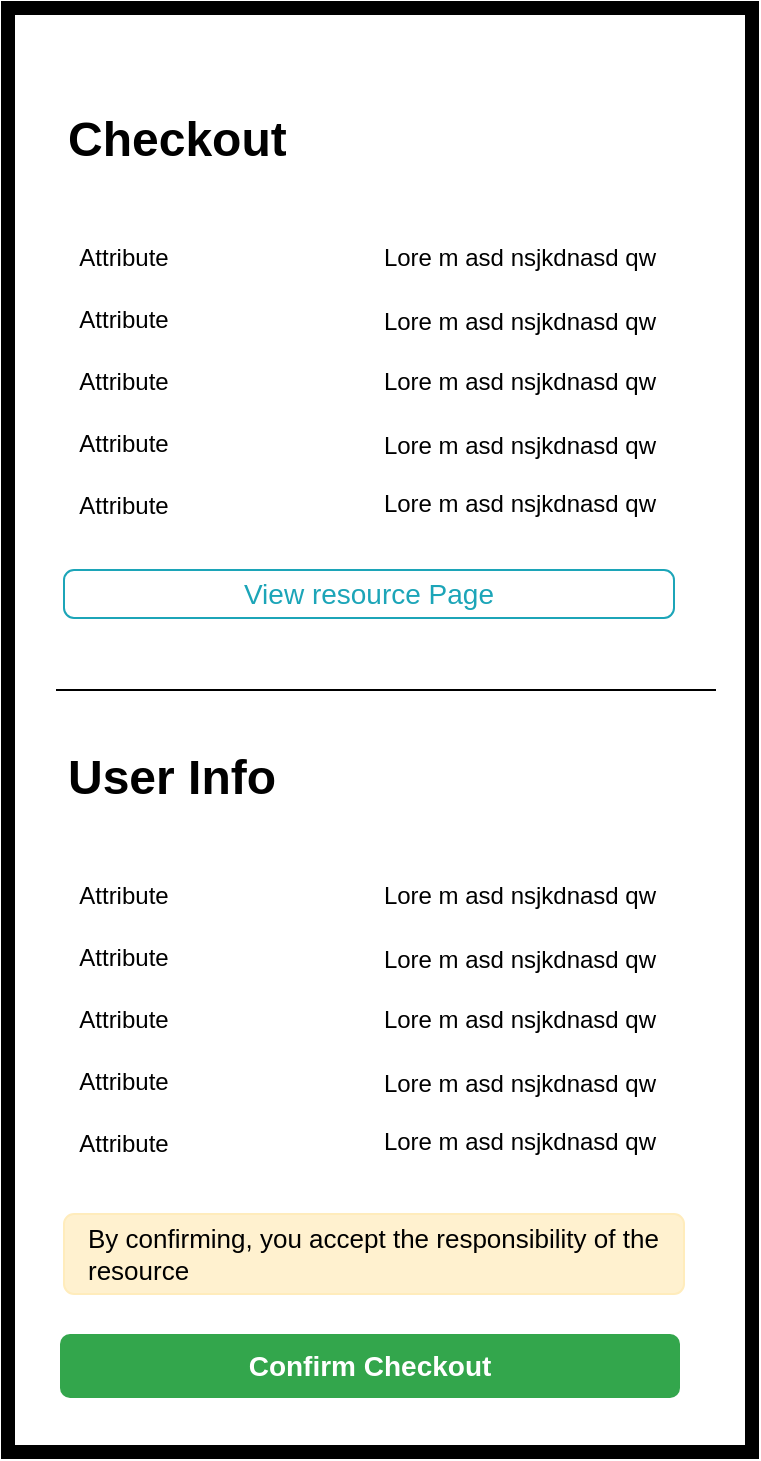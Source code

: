 <mxfile version="24.2.5" type="device">
  <diagram name="Page-1" id="vVJTJihIjDBYve6A6j79">
    <mxGraphModel dx="1886" dy="923" grid="0" gridSize="10" guides="1" tooltips="1" connect="1" arrows="1" fold="1" page="1" pageScale="1" pageWidth="827" pageHeight="1169" background="#ffffff" math="0" shadow="0">
      <root>
        <mxCell id="0" />
        <mxCell id="1" parent="0" />
        <mxCell id="7xN8WZBv5GPseo9ZZS8k-2" value="" style="rounded=0;whiteSpace=wrap;html=1;fillColor=none;movable=1;resizable=1;rotatable=1;deletable=1;editable=1;locked=0;connectable=1;strokeWidth=7;" vertex="1" parent="1">
          <mxGeometry x="225" y="221" width="372" height="722" as="geometry" />
        </mxCell>
        <mxCell id="7xN8WZBv5GPseo9ZZS8k-1" value="&lt;h1 style=&quot;margin-top: 0px;&quot;&gt;&lt;font color=&quot;#000000&quot;&gt;Checkout&lt;/font&gt;&lt;/h1&gt;" style="text;html=1;whiteSpace=wrap;overflow=hidden;rounded=0;container=0;" vertex="1" parent="1">
          <mxGeometry x="253" y="266" width="143" height="43" as="geometry" />
        </mxCell>
        <mxCell id="7xN8WZBv5GPseo9ZZS8k-4" value="" style="endArrow=none;html=1;rounded=0;" edge="1" parent="1">
          <mxGeometry width="50" height="50" relative="1" as="geometry">
            <mxPoint x="249" y="562" as="sourcePoint" />
            <mxPoint x="579" y="562" as="targetPoint" />
          </mxGeometry>
        </mxCell>
        <mxCell id="7xN8WZBv5GPseo9ZZS8k-5" value="&lt;font color=&quot;#000000&quot;&gt;Attribute&lt;/font&gt;" style="text;html=1;align=center;verticalAlign=middle;whiteSpace=wrap;rounded=0;container=0;" vertex="1" parent="1">
          <mxGeometry x="253" y="331" width="60" height="30" as="geometry" />
        </mxCell>
        <mxCell id="7xN8WZBv5GPseo9ZZS8k-6" value="&lt;font color=&quot;#000000&quot;&gt;Attribute&lt;/font&gt;" style="text;html=1;align=center;verticalAlign=middle;whiteSpace=wrap;rounded=0;container=0;" vertex="1" parent="1">
          <mxGeometry x="253" y="393" width="60" height="30" as="geometry" />
        </mxCell>
        <mxCell id="7xN8WZBv5GPseo9ZZS8k-7" value="&lt;font color=&quot;#000000&quot;&gt;Attribute&lt;/font&gt;" style="text;html=1;align=center;verticalAlign=middle;whiteSpace=wrap;rounded=0;container=0;" vertex="1" parent="1">
          <mxGeometry x="253" y="362" width="60" height="30" as="geometry" />
        </mxCell>
        <mxCell id="7xN8WZBv5GPseo9ZZS8k-8" value="&lt;font color=&quot;#000000&quot;&gt;Attribute&lt;/font&gt;" style="text;html=1;align=center;verticalAlign=middle;whiteSpace=wrap;rounded=0;container=0;" vertex="1" parent="1">
          <mxGeometry x="253" y="455" width="60" height="30" as="geometry" />
        </mxCell>
        <mxCell id="7xN8WZBv5GPseo9ZZS8k-9" value="&lt;font color=&quot;#000000&quot;&gt;Attribute&lt;/font&gt;" style="text;html=1;align=center;verticalAlign=middle;whiteSpace=wrap;rounded=0;container=0;" vertex="1" parent="1">
          <mxGeometry x="253" y="424" width="60" height="30" as="geometry" />
        </mxCell>
        <mxCell id="7xN8WZBv5GPseo9ZZS8k-10" value="&lt;font color=&quot;#000000&quot;&gt;Lore m asd nsjkdnasd qw&lt;/font&gt;" style="text;html=1;align=center;verticalAlign=middle;whiteSpace=wrap;rounded=0;container=0;" vertex="1" parent="1">
          <mxGeometry x="396" y="331" width="170" height="30" as="geometry" />
        </mxCell>
        <mxCell id="7xN8WZBv5GPseo9ZZS8k-11" value="&lt;font color=&quot;#000000&quot;&gt;Lore m asd nsjkdnasd qw&lt;/font&gt;" style="text;html=1;align=center;verticalAlign=middle;whiteSpace=wrap;rounded=0;container=0;" vertex="1" parent="1">
          <mxGeometry x="396" y="363" width="170" height="30" as="geometry" />
        </mxCell>
        <mxCell id="7xN8WZBv5GPseo9ZZS8k-12" value="&lt;font color=&quot;#000000&quot;&gt;Lore m asd nsjkdnasd qw&lt;/font&gt;" style="text;html=1;align=center;verticalAlign=middle;whiteSpace=wrap;rounded=0;container=0;" vertex="1" parent="1">
          <mxGeometry x="396" y="425" width="170" height="30" as="geometry" />
        </mxCell>
        <mxCell id="7xN8WZBv5GPseo9ZZS8k-13" value="&lt;font color=&quot;#000000&quot;&gt;Lore m asd nsjkdnasd qw&lt;/font&gt;" style="text;html=1;align=center;verticalAlign=middle;whiteSpace=wrap;rounded=0;container=0;" vertex="1" parent="1">
          <mxGeometry x="396" y="393" width="170" height="30" as="geometry" />
        </mxCell>
        <mxCell id="7xN8WZBv5GPseo9ZZS8k-14" value="&lt;font color=&quot;#000000&quot;&gt;Lore m asd nsjkdnasd qw&lt;/font&gt;" style="text;html=1;align=center;verticalAlign=middle;whiteSpace=wrap;rounded=0;container=0;" vertex="1" parent="1">
          <mxGeometry x="396" y="454" width="170" height="30" as="geometry" />
        </mxCell>
        <mxCell id="7xN8WZBv5GPseo9ZZS8k-16" value="View resource Page" style="html=1;shadow=0;dashed=0;shape=mxgraph.bootstrap.rrect;rSize=5;strokeColor=#1CA5B8;strokeWidth=1;fillColor=none;fontColor=#1CA5B8;whiteSpace=wrap;align=center;verticalAlign=middle;spacingLeft=0;fontStyle=0;fontSize=14;spacing=5;container=0;" vertex="1" parent="1">
          <mxGeometry x="253" y="502" width="305" height="24" as="geometry" />
        </mxCell>
        <mxCell id="7xN8WZBv5GPseo9ZZS8k-19" value="&lt;h1 style=&quot;margin-top: 0px;&quot;&gt;&lt;font color=&quot;#000000&quot;&gt;User Info&lt;/font&gt;&lt;/h1&gt;" style="text;html=1;whiteSpace=wrap;overflow=hidden;rounded=0;container=0;" vertex="1" parent="1">
          <mxGeometry x="253" y="585" width="143" height="43" as="geometry" />
        </mxCell>
        <mxCell id="7xN8WZBv5GPseo9ZZS8k-20" value="&lt;font color=&quot;#000000&quot;&gt;Attribute&lt;/font&gt;" style="text;html=1;align=center;verticalAlign=middle;whiteSpace=wrap;rounded=0;container=0;" vertex="1" parent="1">
          <mxGeometry x="253" y="650" width="60" height="30" as="geometry" />
        </mxCell>
        <mxCell id="7xN8WZBv5GPseo9ZZS8k-21" value="&lt;font color=&quot;#000000&quot;&gt;Attribute&lt;/font&gt;" style="text;html=1;align=center;verticalAlign=middle;whiteSpace=wrap;rounded=0;container=0;" vertex="1" parent="1">
          <mxGeometry x="253" y="712" width="60" height="30" as="geometry" />
        </mxCell>
        <mxCell id="7xN8WZBv5GPseo9ZZS8k-22" value="&lt;font color=&quot;#000000&quot;&gt;Attribute&lt;/font&gt;" style="text;html=1;align=center;verticalAlign=middle;whiteSpace=wrap;rounded=0;container=0;" vertex="1" parent="1">
          <mxGeometry x="253" y="681" width="60" height="30" as="geometry" />
        </mxCell>
        <mxCell id="7xN8WZBv5GPseo9ZZS8k-23" value="&lt;font color=&quot;#000000&quot;&gt;Attribute&lt;/font&gt;" style="text;html=1;align=center;verticalAlign=middle;whiteSpace=wrap;rounded=0;container=0;" vertex="1" parent="1">
          <mxGeometry x="253" y="774" width="60" height="30" as="geometry" />
        </mxCell>
        <mxCell id="7xN8WZBv5GPseo9ZZS8k-24" value="&lt;font color=&quot;#000000&quot;&gt;Attribute&lt;/font&gt;" style="text;html=1;align=center;verticalAlign=middle;whiteSpace=wrap;rounded=0;container=0;" vertex="1" parent="1">
          <mxGeometry x="253" y="743" width="60" height="30" as="geometry" />
        </mxCell>
        <mxCell id="7xN8WZBv5GPseo9ZZS8k-25" value="&lt;font color=&quot;#000000&quot;&gt;Lore m asd nsjkdnasd qw&lt;/font&gt;" style="text;html=1;align=center;verticalAlign=middle;whiteSpace=wrap;rounded=0;container=0;" vertex="1" parent="1">
          <mxGeometry x="396" y="650" width="170" height="30" as="geometry" />
        </mxCell>
        <mxCell id="7xN8WZBv5GPseo9ZZS8k-26" value="&lt;font color=&quot;#000000&quot;&gt;Lore m asd nsjkdnasd qw&lt;/font&gt;" style="text;html=1;align=center;verticalAlign=middle;whiteSpace=wrap;rounded=0;container=0;" vertex="1" parent="1">
          <mxGeometry x="396" y="682" width="170" height="30" as="geometry" />
        </mxCell>
        <mxCell id="7xN8WZBv5GPseo9ZZS8k-27" value="&lt;font color=&quot;#000000&quot;&gt;Lore m asd nsjkdnasd qw&lt;/font&gt;" style="text;html=1;align=center;verticalAlign=middle;whiteSpace=wrap;rounded=0;container=0;" vertex="1" parent="1">
          <mxGeometry x="396" y="744" width="170" height="30" as="geometry" />
        </mxCell>
        <mxCell id="7xN8WZBv5GPseo9ZZS8k-28" value="&lt;font color=&quot;#000000&quot;&gt;Lore m asd nsjkdnasd qw&lt;/font&gt;" style="text;html=1;align=center;verticalAlign=middle;whiteSpace=wrap;rounded=0;container=0;" vertex="1" parent="1">
          <mxGeometry x="396" y="712" width="170" height="30" as="geometry" />
        </mxCell>
        <mxCell id="7xN8WZBv5GPseo9ZZS8k-29" value="&lt;font color=&quot;#000000&quot;&gt;Lore m asd nsjkdnasd qw&lt;/font&gt;" style="text;html=1;align=center;verticalAlign=middle;whiteSpace=wrap;rounded=0;container=0;" vertex="1" parent="1">
          <mxGeometry x="396" y="773" width="170" height="30" as="geometry" />
        </mxCell>
        <mxCell id="7xN8WZBv5GPseo9ZZS8k-30" value="Confirm Checkout" style="html=1;shadow=0;dashed=0;shape=mxgraph.bootstrap.rrect;rSize=5;strokeColor=none;strokeWidth=1;fillColor=#33A64C;fontColor=#FFFFFF;whiteSpace=wrap;align=center;verticalAlign=middle;spacingLeft=0;fontStyle=1;fontSize=14;spacing=5;container=0;" vertex="1" parent="1">
          <mxGeometry x="251" y="884" width="310" height="32" as="geometry" />
        </mxCell>
        <mxCell id="7xN8WZBv5GPseo9ZZS8k-62" value="&lt;span style=&quot;color: rgb(0, 0, 0); font-size: 13px;&quot;&gt;By confirming, you accept the responsibility of the resource&lt;/span&gt;" style="html=1;shadow=0;dashed=0;shape=mxgraph.bootstrap.rrect;rSize=5;strokeColor=#FFECBC;strokeWidth=1;fillColor=#FFF1CF;fontColor=#856110;whiteSpace=wrap;align=left;verticalAlign=middle;spacingLeft=10;fontSize=13;" vertex="1" parent="1">
          <mxGeometry x="253" y="824" width="310" height="40" as="geometry" />
        </mxCell>
      </root>
    </mxGraphModel>
  </diagram>
</mxfile>
